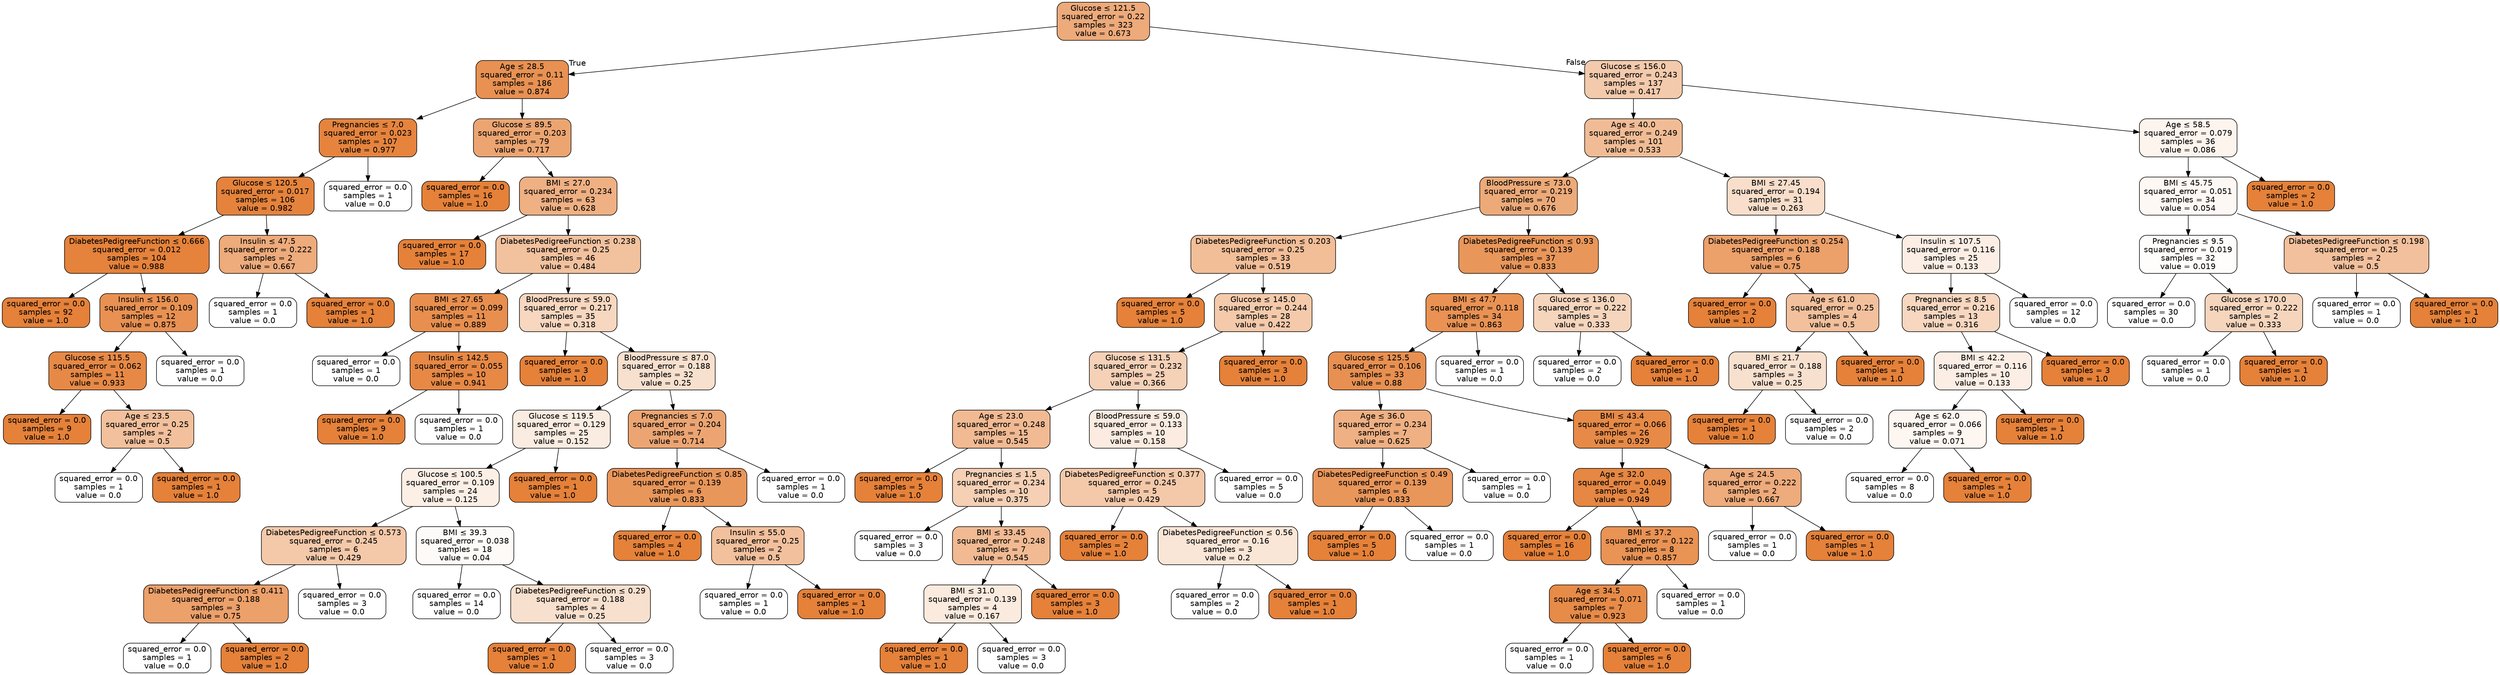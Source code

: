 digraph Tree {
node [shape=box, style="filled, rounded", color="black", fontname="helvetica"] ;
edge [fontname="helvetica"] ;
0 [label=<Glucose &le; 121.5<br/>squared_error = 0.22<br/>samples = 323<br/>value = 0.673>, fillcolor="#edaa7a"] ;
1 [label=<Age &le; 28.5<br/>squared_error = 0.11<br/>samples = 186<br/>value = 0.874>, fillcolor="#e89152"] ;
0 -> 1 [labeldistance=2.5, labelangle=45, headlabel="True"] ;
2 [label=<Pregnancies &le; 7.0<br/>squared_error = 0.023<br/>samples = 107<br/>value = 0.977>, fillcolor="#e6843e"] ;
1 -> 2 ;
3 [label=<Glucose &le; 120.5<br/>squared_error = 0.017<br/>samples = 106<br/>value = 0.982>, fillcolor="#e5833c"] ;
2 -> 3 ;
4 [label=<DiabetesPedigreeFunction &le; 0.666<br/>squared_error = 0.012<br/>samples = 104<br/>value = 0.988>, fillcolor="#e5823b"] ;
3 -> 4 ;
5 [label=<squared_error = 0.0<br/>samples = 92<br/>value = 1.0>, fillcolor="#e58139"] ;
4 -> 5 ;
6 [label=<Insulin &le; 156.0<br/>squared_error = 0.109<br/>samples = 12<br/>value = 0.875>, fillcolor="#e89152"] ;
4 -> 6 ;
7 [label=<Glucose &le; 115.5<br/>squared_error = 0.062<br/>samples = 11<br/>value = 0.933>, fillcolor="#e78946"] ;
6 -> 7 ;
8 [label=<squared_error = 0.0<br/>samples = 9<br/>value = 1.0>, fillcolor="#e58139"] ;
7 -> 8 ;
9 [label=<Age &le; 23.5<br/>squared_error = 0.25<br/>samples = 2<br/>value = 0.5>, fillcolor="#f2c09c"] ;
7 -> 9 ;
10 [label=<squared_error = 0.0<br/>samples = 1<br/>value = 0.0>, fillcolor="#ffffff"] ;
9 -> 10 ;
11 [label=<squared_error = 0.0<br/>samples = 1<br/>value = 1.0>, fillcolor="#e58139"] ;
9 -> 11 ;
12 [label=<squared_error = 0.0<br/>samples = 1<br/>value = 0.0>, fillcolor="#ffffff"] ;
6 -> 12 ;
13 [label=<Insulin &le; 47.5<br/>squared_error = 0.222<br/>samples = 2<br/>value = 0.667>, fillcolor="#eeab7b"] ;
3 -> 13 ;
14 [label=<squared_error = 0.0<br/>samples = 1<br/>value = 0.0>, fillcolor="#ffffff"] ;
13 -> 14 ;
15 [label=<squared_error = 0.0<br/>samples = 1<br/>value = 1.0>, fillcolor="#e58139"] ;
13 -> 15 ;
16 [label=<squared_error = 0.0<br/>samples = 1<br/>value = 0.0>, fillcolor="#ffffff"] ;
2 -> 16 ;
17 [label=<Glucose &le; 89.5<br/>squared_error = 0.203<br/>samples = 79<br/>value = 0.717>, fillcolor="#eca571"] ;
1 -> 17 ;
18 [label=<squared_error = 0.0<br/>samples = 16<br/>value = 1.0>, fillcolor="#e58139"] ;
17 -> 18 ;
19 [label=<BMI &le; 27.0<br/>squared_error = 0.234<br/>samples = 63<br/>value = 0.628>, fillcolor="#efb083"] ;
17 -> 19 ;
20 [label=<squared_error = 0.0<br/>samples = 17<br/>value = 1.0>, fillcolor="#e58139"] ;
19 -> 20 ;
21 [label=<DiabetesPedigreeFunction &le; 0.238<br/>squared_error = 0.25<br/>samples = 46<br/>value = 0.484>, fillcolor="#f2c29f"] ;
19 -> 21 ;
22 [label=<BMI &le; 27.65<br/>squared_error = 0.099<br/>samples = 11<br/>value = 0.889>, fillcolor="#e88f4f"] ;
21 -> 22 ;
23 [label=<squared_error = 0.0<br/>samples = 1<br/>value = 0.0>, fillcolor="#ffffff"] ;
22 -> 23 ;
24 [label=<Insulin &le; 142.5<br/>squared_error = 0.055<br/>samples = 10<br/>value = 0.941>, fillcolor="#e78845"] ;
22 -> 24 ;
25 [label=<squared_error = 0.0<br/>samples = 9<br/>value = 1.0>, fillcolor="#e58139"] ;
24 -> 25 ;
26 [label=<squared_error = 0.0<br/>samples = 1<br/>value = 0.0>, fillcolor="#ffffff"] ;
24 -> 26 ;
27 [label=<BloodPressure &le; 59.0<br/>squared_error = 0.217<br/>samples = 35<br/>value = 0.318>, fillcolor="#f7d7c0"] ;
21 -> 27 ;
28 [label=<squared_error = 0.0<br/>samples = 3<br/>value = 1.0>, fillcolor="#e58139"] ;
27 -> 28 ;
29 [label=<BloodPressure &le; 87.0<br/>squared_error = 0.188<br/>samples = 32<br/>value = 0.25>, fillcolor="#f8e0ce"] ;
27 -> 29 ;
30 [label=<Glucose &le; 119.5<br/>squared_error = 0.129<br/>samples = 25<br/>value = 0.152>, fillcolor="#fbece1"] ;
29 -> 30 ;
31 [label=<Glucose &le; 100.5<br/>squared_error = 0.109<br/>samples = 24<br/>value = 0.125>, fillcolor="#fcefe6"] ;
30 -> 31 ;
32 [label=<DiabetesPedigreeFunction &le; 0.573<br/>squared_error = 0.245<br/>samples = 6<br/>value = 0.429>, fillcolor="#f4c9aa"] ;
31 -> 32 ;
33 [label=<DiabetesPedigreeFunction &le; 0.411<br/>squared_error = 0.188<br/>samples = 3<br/>value = 0.75>, fillcolor="#eca06a"] ;
32 -> 33 ;
34 [label=<squared_error = 0.0<br/>samples = 1<br/>value = 0.0>, fillcolor="#ffffff"] ;
33 -> 34 ;
35 [label=<squared_error = 0.0<br/>samples = 2<br/>value = 1.0>, fillcolor="#e58139"] ;
33 -> 35 ;
36 [label=<squared_error = 0.0<br/>samples = 3<br/>value = 0.0>, fillcolor="#ffffff"] ;
32 -> 36 ;
37 [label=<BMI &le; 39.3<br/>squared_error = 0.038<br/>samples = 18<br/>value = 0.04>, fillcolor="#fefaf7"] ;
31 -> 37 ;
38 [label=<squared_error = 0.0<br/>samples = 14<br/>value = 0.0>, fillcolor="#ffffff"] ;
37 -> 38 ;
39 [label=<DiabetesPedigreeFunction &le; 0.29<br/>squared_error = 0.188<br/>samples = 4<br/>value = 0.25>, fillcolor="#f8e0ce"] ;
37 -> 39 ;
40 [label=<squared_error = 0.0<br/>samples = 1<br/>value = 1.0>, fillcolor="#e58139"] ;
39 -> 40 ;
41 [label=<squared_error = 0.0<br/>samples = 3<br/>value = 0.0>, fillcolor="#ffffff"] ;
39 -> 41 ;
42 [label=<squared_error = 0.0<br/>samples = 1<br/>value = 1.0>, fillcolor="#e58139"] ;
30 -> 42 ;
43 [label=<Pregnancies &le; 7.0<br/>squared_error = 0.204<br/>samples = 7<br/>value = 0.714>, fillcolor="#eca572"] ;
29 -> 43 ;
44 [label=<DiabetesPedigreeFunction &le; 0.85<br/>squared_error = 0.139<br/>samples = 6<br/>value = 0.833>, fillcolor="#e9965a"] ;
43 -> 44 ;
45 [label=<squared_error = 0.0<br/>samples = 4<br/>value = 1.0>, fillcolor="#e58139"] ;
44 -> 45 ;
46 [label=<Insulin &le; 55.0<br/>squared_error = 0.25<br/>samples = 2<br/>value = 0.5>, fillcolor="#f2c09c"] ;
44 -> 46 ;
47 [label=<squared_error = 0.0<br/>samples = 1<br/>value = 0.0>, fillcolor="#ffffff"] ;
46 -> 47 ;
48 [label=<squared_error = 0.0<br/>samples = 1<br/>value = 1.0>, fillcolor="#e58139"] ;
46 -> 48 ;
49 [label=<squared_error = 0.0<br/>samples = 1<br/>value = 0.0>, fillcolor="#ffffff"] ;
43 -> 49 ;
50 [label=<Glucose &le; 156.0<br/>squared_error = 0.243<br/>samples = 137<br/>value = 0.417>, fillcolor="#f4caac"] ;
0 -> 50 [labeldistance=2.5, labelangle=-45, headlabel="False"] ;
51 [label=<Age &le; 40.0<br/>squared_error = 0.249<br/>samples = 101<br/>value = 0.533>, fillcolor="#f1bc95"] ;
50 -> 51 ;
52 [label=<BloodPressure &le; 73.0<br/>squared_error = 0.219<br/>samples = 70<br/>value = 0.676>, fillcolor="#edaa79"] ;
51 -> 52 ;
53 [label=<DiabetesPedigreeFunction &le; 0.203<br/>squared_error = 0.25<br/>samples = 33<br/>value = 0.519>, fillcolor="#f2be98"] ;
52 -> 53 ;
54 [label=<squared_error = 0.0<br/>samples = 5<br/>value = 1.0>, fillcolor="#e58139"] ;
53 -> 54 ;
55 [label=<Glucose &le; 145.0<br/>squared_error = 0.244<br/>samples = 28<br/>value = 0.422>, fillcolor="#f4caab"] ;
53 -> 55 ;
56 [label=<Glucose &le; 131.5<br/>squared_error = 0.232<br/>samples = 25<br/>value = 0.366>, fillcolor="#f5d1b7"] ;
55 -> 56 ;
57 [label=<Age &le; 23.0<br/>squared_error = 0.248<br/>samples = 15<br/>value = 0.545>, fillcolor="#f1ba93"] ;
56 -> 57 ;
58 [label=<squared_error = 0.0<br/>samples = 5<br/>value = 1.0>, fillcolor="#e58139"] ;
57 -> 58 ;
59 [label=<Pregnancies &le; 1.5<br/>squared_error = 0.234<br/>samples = 10<br/>value = 0.375>, fillcolor="#f5d0b5"] ;
57 -> 59 ;
60 [label=<squared_error = 0.0<br/>samples = 3<br/>value = 0.0>, fillcolor="#ffffff"] ;
59 -> 60 ;
61 [label=<BMI &le; 33.45<br/>squared_error = 0.248<br/>samples = 7<br/>value = 0.545>, fillcolor="#f1ba93"] ;
59 -> 61 ;
62 [label=<BMI &le; 31.0<br/>squared_error = 0.139<br/>samples = 4<br/>value = 0.167>, fillcolor="#fbeade"] ;
61 -> 62 ;
63 [label=<squared_error = 0.0<br/>samples = 1<br/>value = 1.0>, fillcolor="#e58139"] ;
62 -> 63 ;
64 [label=<squared_error = 0.0<br/>samples = 3<br/>value = 0.0>, fillcolor="#ffffff"] ;
62 -> 64 ;
65 [label=<squared_error = 0.0<br/>samples = 3<br/>value = 1.0>, fillcolor="#e58139"] ;
61 -> 65 ;
66 [label=<BloodPressure &le; 59.0<br/>squared_error = 0.133<br/>samples = 10<br/>value = 0.158>, fillcolor="#fbebe0"] ;
56 -> 66 ;
67 [label=<DiabetesPedigreeFunction &le; 0.377<br/>squared_error = 0.245<br/>samples = 5<br/>value = 0.429>, fillcolor="#f4c9aa"] ;
66 -> 67 ;
68 [label=<squared_error = 0.0<br/>samples = 2<br/>value = 1.0>, fillcolor="#e58139"] ;
67 -> 68 ;
69 [label=<DiabetesPedigreeFunction &le; 0.56<br/>squared_error = 0.16<br/>samples = 3<br/>value = 0.2>, fillcolor="#fae6d7"] ;
67 -> 69 ;
70 [label=<squared_error = 0.0<br/>samples = 2<br/>value = 0.0>, fillcolor="#ffffff"] ;
69 -> 70 ;
71 [label=<squared_error = 0.0<br/>samples = 1<br/>value = 1.0>, fillcolor="#e58139"] ;
69 -> 71 ;
72 [label=<squared_error = 0.0<br/>samples = 5<br/>value = 0.0>, fillcolor="#ffffff"] ;
66 -> 72 ;
73 [label=<squared_error = 0.0<br/>samples = 3<br/>value = 1.0>, fillcolor="#e58139"] ;
55 -> 73 ;
74 [label=<DiabetesPedigreeFunction &le; 0.93<br/>squared_error = 0.139<br/>samples = 37<br/>value = 0.833>, fillcolor="#e9965a"] ;
52 -> 74 ;
75 [label=<BMI &le; 47.7<br/>squared_error = 0.118<br/>samples = 34<br/>value = 0.863>, fillcolor="#e99254"] ;
74 -> 75 ;
76 [label=<Glucose &le; 125.5<br/>squared_error = 0.106<br/>samples = 33<br/>value = 0.88>, fillcolor="#e89051"] ;
75 -> 76 ;
77 [label=<Age &le; 36.0<br/>squared_error = 0.234<br/>samples = 7<br/>value = 0.625>, fillcolor="#efb083"] ;
76 -> 77 ;
78 [label=<DiabetesPedigreeFunction &le; 0.49<br/>squared_error = 0.139<br/>samples = 6<br/>value = 0.833>, fillcolor="#e9965a"] ;
77 -> 78 ;
79 [label=<squared_error = 0.0<br/>samples = 5<br/>value = 1.0>, fillcolor="#e58139"] ;
78 -> 79 ;
80 [label=<squared_error = 0.0<br/>samples = 1<br/>value = 0.0>, fillcolor="#ffffff"] ;
78 -> 80 ;
81 [label=<squared_error = 0.0<br/>samples = 1<br/>value = 0.0>, fillcolor="#ffffff"] ;
77 -> 81 ;
82 [label=<BMI &le; 43.4<br/>squared_error = 0.066<br/>samples = 26<br/>value = 0.929>, fillcolor="#e78a47"] ;
76 -> 82 ;
83 [label=<Age &le; 32.0<br/>squared_error = 0.049<br/>samples = 24<br/>value = 0.949>, fillcolor="#e68743"] ;
82 -> 83 ;
84 [label=<squared_error = 0.0<br/>samples = 16<br/>value = 1.0>, fillcolor="#e58139"] ;
83 -> 84 ;
85 [label=<BMI &le; 37.2<br/>squared_error = 0.122<br/>samples = 8<br/>value = 0.857>, fillcolor="#e99355"] ;
83 -> 85 ;
86 [label=<Age &le; 34.5<br/>squared_error = 0.071<br/>samples = 7<br/>value = 0.923>, fillcolor="#e78b48"] ;
85 -> 86 ;
87 [label=<squared_error = 0.0<br/>samples = 1<br/>value = 0.0>, fillcolor="#ffffff"] ;
86 -> 87 ;
88 [label=<squared_error = 0.0<br/>samples = 6<br/>value = 1.0>, fillcolor="#e58139"] ;
86 -> 88 ;
89 [label=<squared_error = 0.0<br/>samples = 1<br/>value = 0.0>, fillcolor="#ffffff"] ;
85 -> 89 ;
90 [label=<Age &le; 24.5<br/>squared_error = 0.222<br/>samples = 2<br/>value = 0.667>, fillcolor="#eeab7b"] ;
82 -> 90 ;
91 [label=<squared_error = 0.0<br/>samples = 1<br/>value = 0.0>, fillcolor="#ffffff"] ;
90 -> 91 ;
92 [label=<squared_error = 0.0<br/>samples = 1<br/>value = 1.0>, fillcolor="#e58139"] ;
90 -> 92 ;
93 [label=<squared_error = 0.0<br/>samples = 1<br/>value = 0.0>, fillcolor="#ffffff"] ;
75 -> 93 ;
94 [label=<Glucose &le; 136.0<br/>squared_error = 0.222<br/>samples = 3<br/>value = 0.333>, fillcolor="#f6d5bd"] ;
74 -> 94 ;
95 [label=<squared_error = 0.0<br/>samples = 2<br/>value = 0.0>, fillcolor="#ffffff"] ;
94 -> 95 ;
96 [label=<squared_error = 0.0<br/>samples = 1<br/>value = 1.0>, fillcolor="#e58139"] ;
94 -> 96 ;
97 [label=<BMI &le; 27.45<br/>squared_error = 0.194<br/>samples = 31<br/>value = 0.263>, fillcolor="#f8decb"] ;
51 -> 97 ;
98 [label=<DiabetesPedigreeFunction &le; 0.254<br/>squared_error = 0.188<br/>samples = 6<br/>value = 0.75>, fillcolor="#eca06a"] ;
97 -> 98 ;
99 [label=<squared_error = 0.0<br/>samples = 2<br/>value = 1.0>, fillcolor="#e58139"] ;
98 -> 99 ;
100 [label=<Age &le; 61.0<br/>squared_error = 0.25<br/>samples = 4<br/>value = 0.5>, fillcolor="#f2c09c"] ;
98 -> 100 ;
101 [label=<BMI &le; 21.7<br/>squared_error = 0.188<br/>samples = 3<br/>value = 0.25>, fillcolor="#f8e0ce"] ;
100 -> 101 ;
102 [label=<squared_error = 0.0<br/>samples = 1<br/>value = 1.0>, fillcolor="#e58139"] ;
101 -> 102 ;
103 [label=<squared_error = 0.0<br/>samples = 2<br/>value = 0.0>, fillcolor="#ffffff"] ;
101 -> 103 ;
104 [label=<squared_error = 0.0<br/>samples = 1<br/>value = 1.0>, fillcolor="#e58139"] ;
100 -> 104 ;
105 [label=<Insulin &le; 107.5<br/>squared_error = 0.116<br/>samples = 25<br/>value = 0.133>, fillcolor="#fceee5"] ;
97 -> 105 ;
106 [label=<Pregnancies &le; 8.5<br/>squared_error = 0.216<br/>samples = 13<br/>value = 0.316>, fillcolor="#f7d7c0"] ;
105 -> 106 ;
107 [label=<BMI &le; 42.2<br/>squared_error = 0.116<br/>samples = 10<br/>value = 0.133>, fillcolor="#fceee5"] ;
106 -> 107 ;
108 [label=<Age &le; 62.0<br/>squared_error = 0.066<br/>samples = 9<br/>value = 0.071>, fillcolor="#fdf6f1"] ;
107 -> 108 ;
109 [label=<squared_error = 0.0<br/>samples = 8<br/>value = 0.0>, fillcolor="#ffffff"] ;
108 -> 109 ;
110 [label=<squared_error = 0.0<br/>samples = 1<br/>value = 1.0>, fillcolor="#e58139"] ;
108 -> 110 ;
111 [label=<squared_error = 0.0<br/>samples = 1<br/>value = 1.0>, fillcolor="#e58139"] ;
107 -> 111 ;
112 [label=<squared_error = 0.0<br/>samples = 3<br/>value = 1.0>, fillcolor="#e58139"] ;
106 -> 112 ;
113 [label=<squared_error = 0.0<br/>samples = 12<br/>value = 0.0>, fillcolor="#ffffff"] ;
105 -> 113 ;
114 [label=<Age &le; 58.5<br/>squared_error = 0.079<br/>samples = 36<br/>value = 0.086>, fillcolor="#fdf4ee"] ;
50 -> 114 ;
115 [label=<BMI &le; 45.75<br/>squared_error = 0.051<br/>samples = 34<br/>value = 0.054>, fillcolor="#fef8f4"] ;
114 -> 115 ;
116 [label=<Pregnancies &le; 9.5<br/>squared_error = 0.019<br/>samples = 32<br/>value = 0.019>, fillcolor="#fefdfb"] ;
115 -> 116 ;
117 [label=<squared_error = 0.0<br/>samples = 30<br/>value = 0.0>, fillcolor="#ffffff"] ;
116 -> 117 ;
118 [label=<Glucose &le; 170.0<br/>squared_error = 0.222<br/>samples = 2<br/>value = 0.333>, fillcolor="#f6d5bd"] ;
116 -> 118 ;
119 [label=<squared_error = 0.0<br/>samples = 1<br/>value = 0.0>, fillcolor="#ffffff"] ;
118 -> 119 ;
120 [label=<squared_error = 0.0<br/>samples = 1<br/>value = 1.0>, fillcolor="#e58139"] ;
118 -> 120 ;
121 [label=<DiabetesPedigreeFunction &le; 0.198<br/>squared_error = 0.25<br/>samples = 2<br/>value = 0.5>, fillcolor="#f2c09c"] ;
115 -> 121 ;
122 [label=<squared_error = 0.0<br/>samples = 1<br/>value = 0.0>, fillcolor="#ffffff"] ;
121 -> 122 ;
123 [label=<squared_error = 0.0<br/>samples = 1<br/>value = 1.0>, fillcolor="#e58139"] ;
121 -> 123 ;
124 [label=<squared_error = 0.0<br/>samples = 2<br/>value = 1.0>, fillcolor="#e58139"] ;
114 -> 124 ;
}